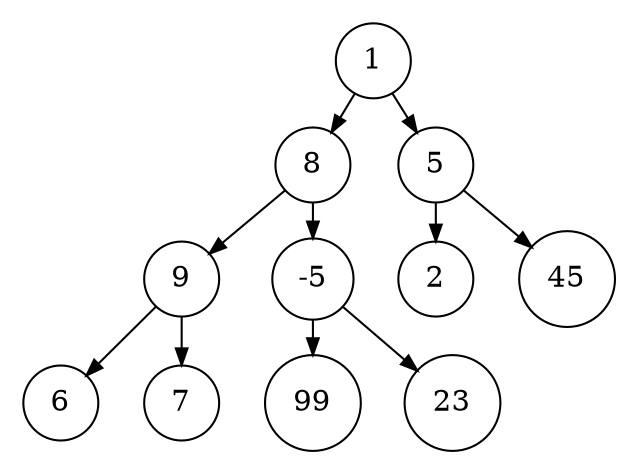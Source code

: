 
    digraph G {
    nodesep=0.3;
    ranksep=0.2;
    margin=0.1;
    node [shape=circle];
    edge [arrowsize=0.8];
    1 -> 2[side=left];
1 -> 3;
2 -> 4[side=left];
2 -> 5;
3 -> 6[side=left];
3 -> 7;
4 -> 8[side=left];
4 -> 9;
5 -> 10[side=left];
5 -> 11;
1[label="1"]
2[label="8"]
3[label="5"]
4[label="9"]
5[label="-5"]
6[label="2"]
7[label="45"]
8[label="6"]
9[label="7"]
10[label="99"]
11[label="23"]}